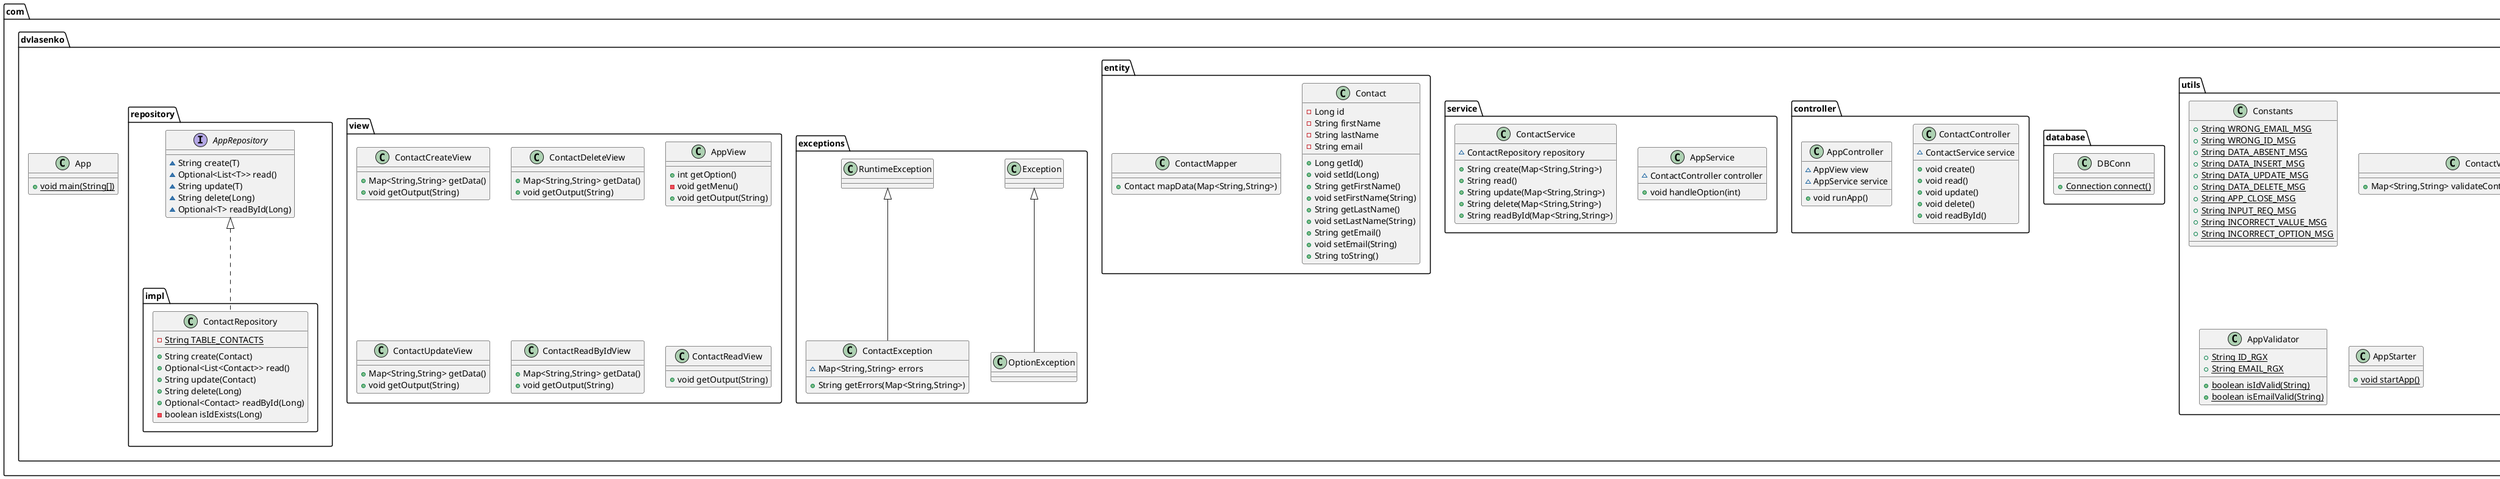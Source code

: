 @startuml
class com.dvlasenko.utils.Constants {
+ {static} String WRONG_EMAIL_MSG
+ {static} String WRONG_ID_MSG
+ {static} String DATA_ABSENT_MSG
+ {static} String DATA_INSERT_MSG
+ {static} String DATA_UPDATE_MSG
+ {static} String DATA_DELETE_MSG
+ {static} String APP_CLOSE_MSG
+ {static} String INPUT_REQ_MSG
+ {static} String INCORRECT_VALUE_MSG
+ {static} String INCORRECT_OPTION_MSG
}

class com.dvlasenko.database.DBConn {
+ {static} Connection connect()
}

class com.dvlasenko.utils.ContactValidator {
+ Map<String,String> validateContactData(Map<String,String>)
}

class com.dvlasenko.controller.ContactController {
~ ContactService service
+ void create()
+ void read()
+ void update()
+ void delete()
+ void readById()
}


class com.dvlasenko.service.AppService {
~ ContactController controller
+ void handleOption(int)
}


class com.dvlasenko.entity.Contact {
- Long id
- String firstName
- String lastName
- String email
+ Long getId()
+ void setId(Long)
+ String getFirstName()
+ void setFirstName(String)
+ String getLastName()
+ void setLastName(String)
+ String getEmail()
+ void setEmail(String)
+ String toString()
}


class com.dvlasenko.entity.ContactMapper {
+ Contact mapData(Map<String,String>)
}

class com.dvlasenko.App {
+ {static} void main(String[])
}

class com.dvlasenko.exceptions.OptionException {
}
class com.dvlasenko.utils.AppValidator {
+ {static} String ID_RGX
+ {static} String EMAIL_RGX
+ {static} boolean isIdValid(String)
+ {static} boolean isEmailValid(String)
}


class com.dvlasenko.view.ContactCreateView {
+ Map<String,String> getData()
+ void getOutput(String)
}

class com.dvlasenko.view.ContactDeleteView {
+ Map<String,String> getData()
+ void getOutput(String)
}

class com.dvlasenko.utils.AppStarter {
+ {static} void startApp()
}

class com.dvlasenko.view.AppView {
+ int getOption()
- void getMenu()
+ void getOutput(String)
}

class com.dvlasenko.service.ContactService {
~ ContactRepository repository
+ String create(Map<String,String>)
+ String read()
+ String update(Map<String,String>)
+ String delete(Map<String,String>)
+ String readById(Map<String,String>)
}


class com.dvlasenko.view.ContactUpdateView {
+ Map<String,String> getData()
+ void getOutput(String)
}

interface com.dvlasenko.repository.AppRepository {
~ String create(T)
~ Optional<List<T>> read()
~ String update(T)
~ String delete(Long)
~ Optional<T> readById(Long)
}

class com.dvlasenko.view.ContactReadByIdView {
+ Map<String,String> getData()
+ void getOutput(String)
}

class com.dvlasenko.controller.AppController {
~ AppView view
~ AppService service
+ void runApp()
}


class com.dvlasenko.exceptions.ContactException {
~ Map<String,String> errors
+ String getErrors(Map<String,String>)
}


class com.dvlasenko.view.ContactReadView {
+ void getOutput(String)
}

class com.dvlasenko.repository.impl.ContactRepository {
- {static} String TABLE_CONTACTS
+ String create(Contact)
+ Optional<List<Contact>> read()
+ String update(Contact)
+ String delete(Long)
+ Optional<Contact> readById(Long)
- boolean isIdExists(Long)
}




com.dvlasenko.exceptions.Exception <|-- com.dvlasenko.exceptions.OptionException
com.dvlasenko.exceptions.RuntimeException <|-- com.dvlasenko.exceptions.ContactException
com.dvlasenko.repository.AppRepository <|.. com.dvlasenko.repository.impl.ContactRepository
@enduml